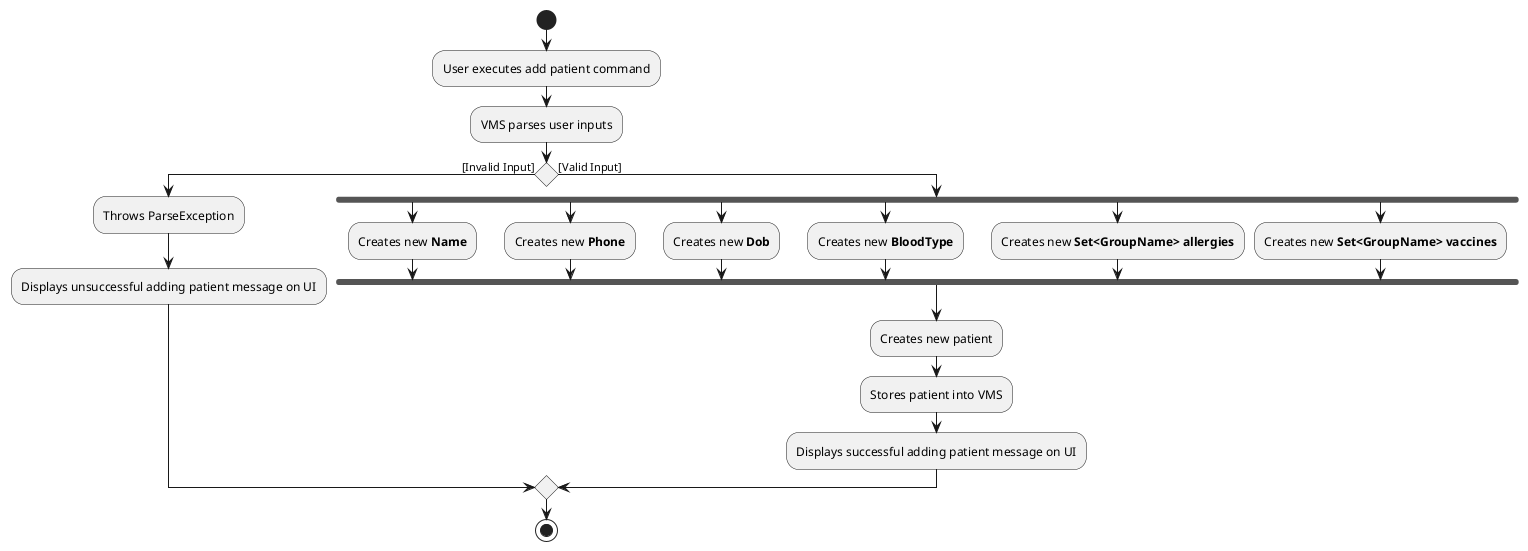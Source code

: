@startuml
start
:User executes add patient command;
:VMS parses user inputs;
if() then ([Invalid Input])
    :Throws ParseException;
    :Displays unsuccessful adding patient message on UI;
else ([Valid Input])
    fork
    :Creates new **Name**;
    fork again
    :Creates new **Phone**;
    fork again
    :Creates new **Dob**;
    fork again
    :Creates new **BloodType**;
    fork again
    :Creates new **Set<GroupName> allergies**;
    fork again
    :Creates new **Set<GroupName> vaccines**;
    end fork
    :Creates new patient;
    :Stores patient into VMS;
    :Displays successful adding patient message on UI;
endif;
stop
@enduml